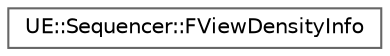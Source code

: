 digraph "Graphical Class Hierarchy"
{
 // INTERACTIVE_SVG=YES
 // LATEX_PDF_SIZE
  bgcolor="transparent";
  edge [fontname=Helvetica,fontsize=10,labelfontname=Helvetica,labelfontsize=10];
  node [fontname=Helvetica,fontsize=10,shape=box,height=0.2,width=0.4];
  rankdir="LR";
  Node0 [id="Node000000",label="UE::Sequencer::FViewDensityInfo",height=0.2,width=0.4,color="grey40", fillcolor="white", style="filled",URL="$dc/d68/structUE_1_1Sequencer_1_1FViewDensityInfo.html",tooltip=" "];
}
